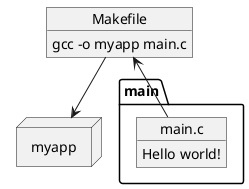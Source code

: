 @startuml GCBS
allowmixing
object Makefile {
  gcc -o myapp main.c
}

object main.c {
  Hello world!
}

node myapp

Makefile <-- main.c
Makefile --> myapp
@enduml